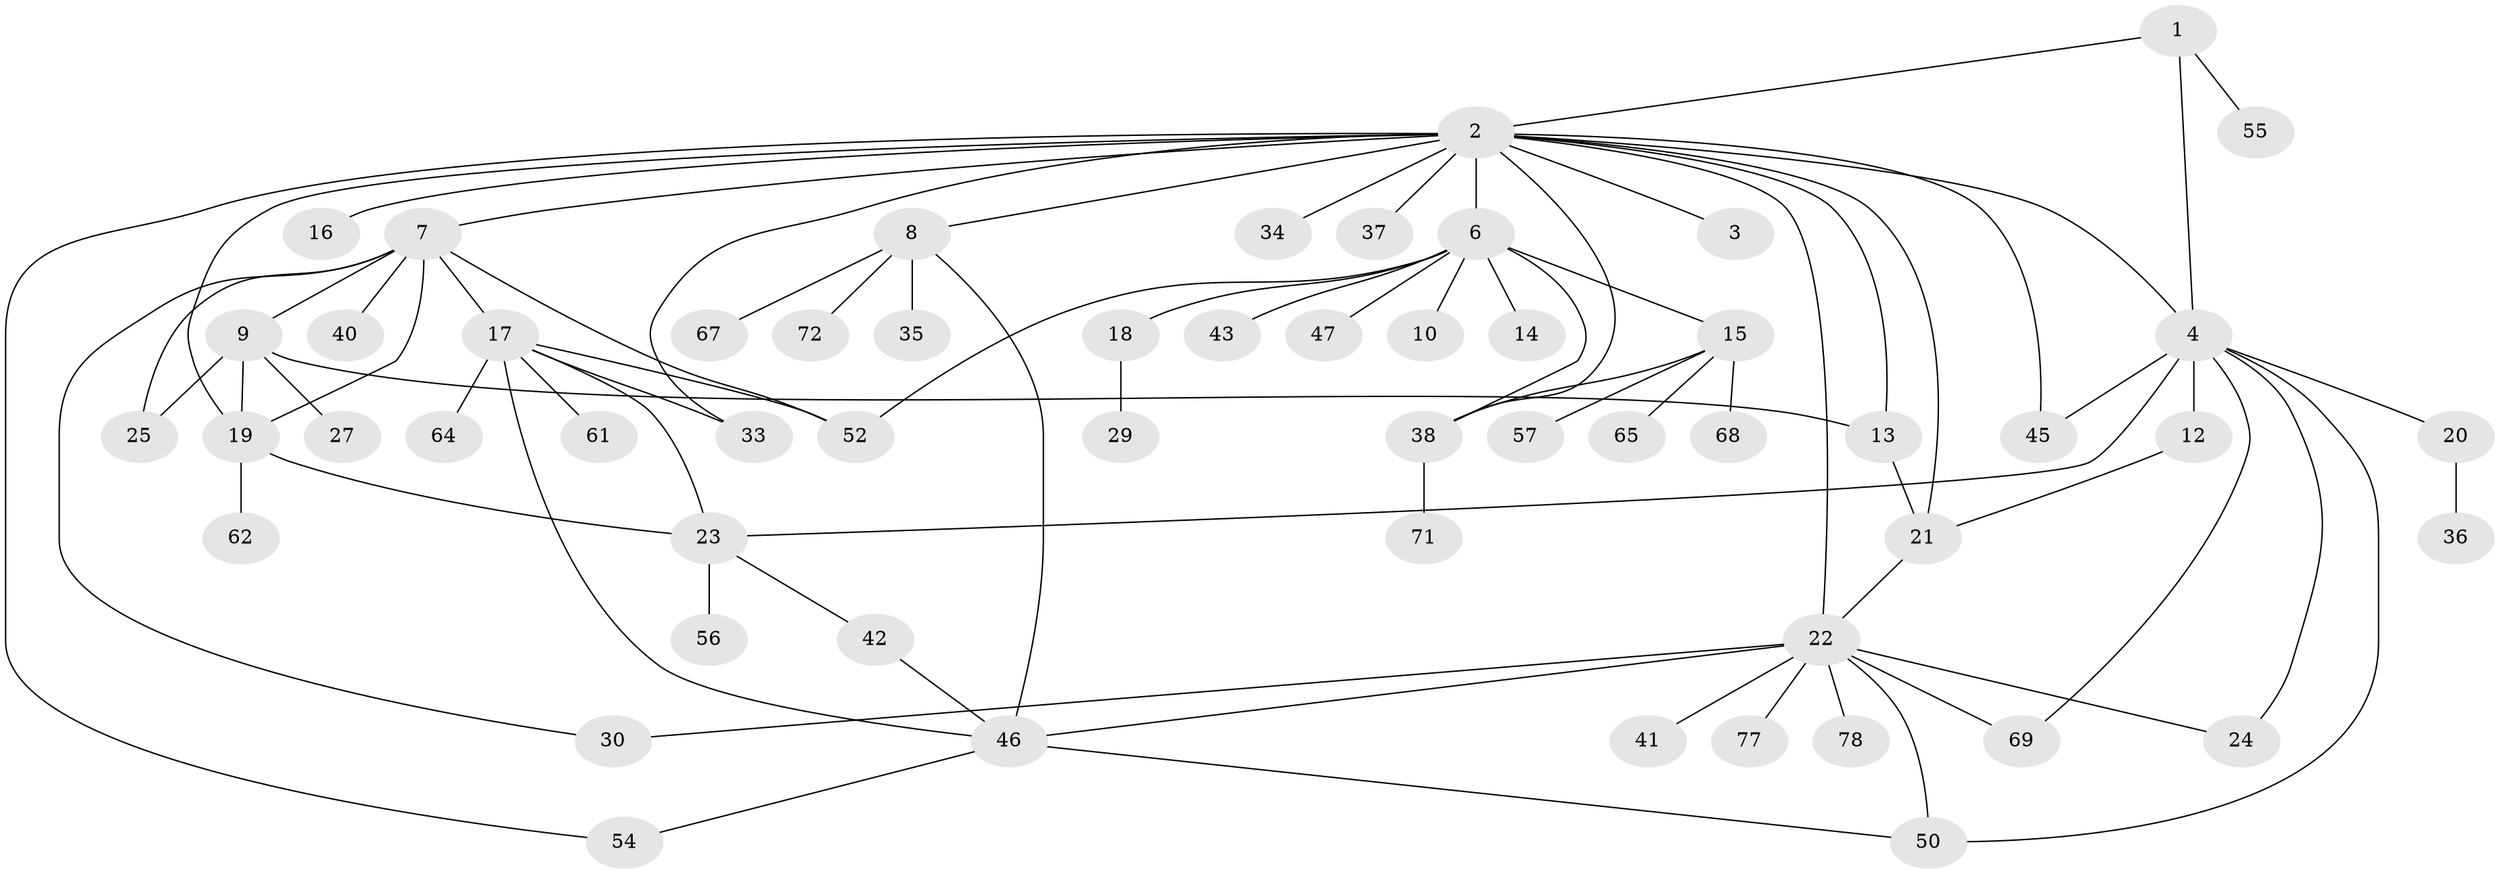 // original degree distribution, {4: 0.07692307692307693, 12: 0.01282051282051282, 2: 0.20512820512820512, 10: 0.02564102564102564, 7: 0.02564102564102564, 3: 0.11538461538461539, 6: 0.02564102564102564, 1: 0.44871794871794873, 5: 0.05128205128205128, 8: 0.01282051282051282}
// Generated by graph-tools (version 1.1) at 2025/41/03/06/25 10:41:45]
// undirected, 56 vertices, 80 edges
graph export_dot {
graph [start="1"]
  node [color=gray90,style=filled];
  1 [super="+44"];
  2 [super="+5"];
  3 [super="+31"];
  4 [super="+11"];
  6 [super="+58"];
  7 [super="+73"];
  8 [super="+66"];
  9 [super="+39"];
  10;
  12;
  13 [super="+70"];
  14;
  15 [super="+28"];
  16;
  17 [super="+49"];
  18;
  19 [super="+51"];
  20 [super="+63"];
  21 [super="+74"];
  22 [super="+32"];
  23;
  24;
  25 [super="+26"];
  27;
  29;
  30;
  33;
  34;
  35 [super="+75"];
  36;
  37;
  38 [super="+59"];
  40;
  41;
  42 [super="+48"];
  43;
  45;
  46 [super="+60"];
  47;
  50;
  52 [super="+53"];
  54 [super="+76"];
  55;
  56;
  57;
  61;
  62;
  64;
  65;
  67;
  68;
  69;
  71;
  72;
  77;
  78;
  1 -- 2;
  1 -- 4;
  1 -- 55;
  2 -- 3;
  2 -- 4;
  2 -- 6;
  2 -- 7;
  2 -- 16;
  2 -- 21;
  2 -- 22;
  2 -- 34;
  2 -- 37;
  2 -- 54;
  2 -- 33;
  2 -- 19;
  2 -- 38;
  2 -- 8;
  2 -- 45;
  2 -- 13;
  4 -- 12;
  4 -- 20;
  4 -- 23;
  4 -- 24;
  4 -- 45;
  4 -- 50;
  4 -- 69;
  6 -- 10;
  6 -- 14;
  6 -- 15;
  6 -- 18;
  6 -- 38;
  6 -- 43;
  6 -- 47;
  6 -- 52;
  7 -- 9;
  7 -- 17;
  7 -- 30;
  7 -- 40;
  7 -- 25;
  7 -- 19;
  7 -- 52;
  8 -- 35;
  8 -- 67;
  8 -- 72;
  8 -- 46;
  9 -- 13;
  9 -- 19;
  9 -- 25;
  9 -- 27;
  12 -- 21;
  13 -- 21;
  15 -- 38;
  15 -- 57;
  15 -- 65;
  15 -- 68;
  17 -- 33;
  17 -- 64;
  17 -- 52;
  17 -- 23;
  17 -- 61;
  17 -- 46;
  18 -- 29;
  19 -- 62;
  19 -- 23;
  20 -- 36;
  21 -- 22;
  22 -- 24;
  22 -- 30;
  22 -- 41;
  22 -- 50;
  22 -- 78;
  22 -- 69;
  22 -- 77;
  22 -- 46;
  23 -- 42;
  23 -- 56;
  38 -- 71;
  42 -- 46;
  46 -- 54;
  46 -- 50;
}
